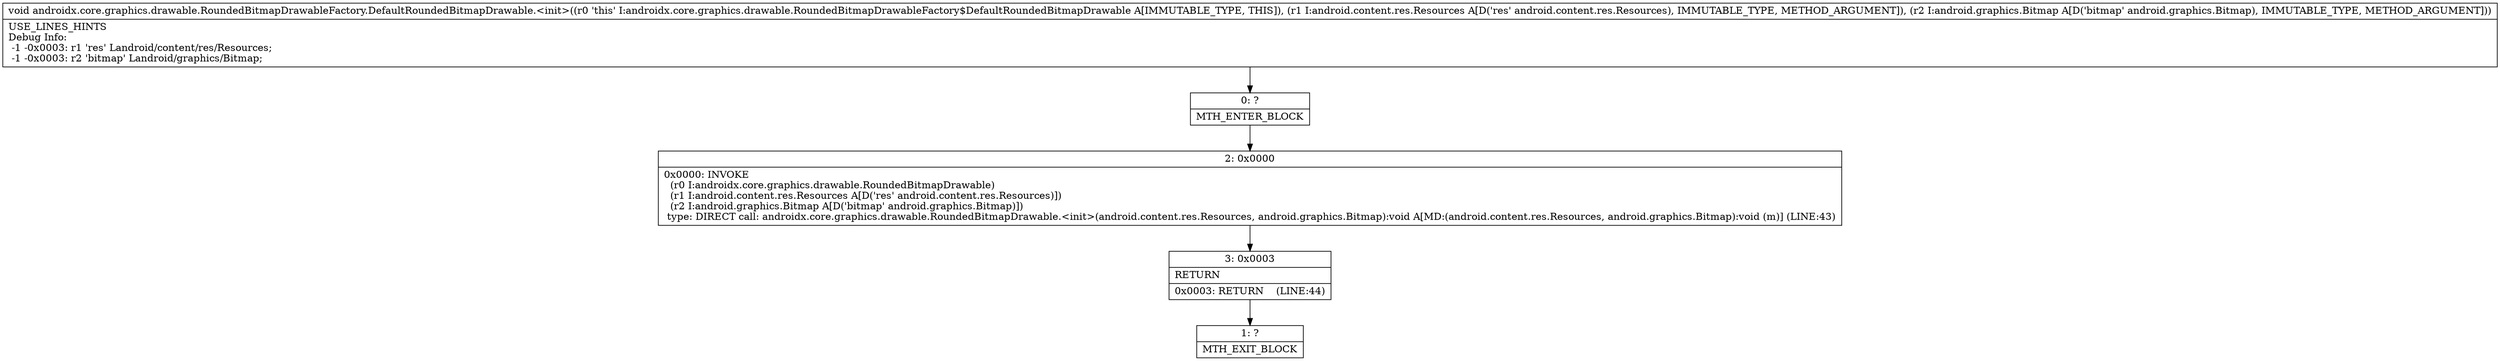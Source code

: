 digraph "CFG forandroidx.core.graphics.drawable.RoundedBitmapDrawableFactory.DefaultRoundedBitmapDrawable.\<init\>(Landroid\/content\/res\/Resources;Landroid\/graphics\/Bitmap;)V" {
Node_0 [shape=record,label="{0\:\ ?|MTH_ENTER_BLOCK\l}"];
Node_2 [shape=record,label="{2\:\ 0x0000|0x0000: INVOKE  \l  (r0 I:androidx.core.graphics.drawable.RoundedBitmapDrawable)\l  (r1 I:android.content.res.Resources A[D('res' android.content.res.Resources)])\l  (r2 I:android.graphics.Bitmap A[D('bitmap' android.graphics.Bitmap)])\l type: DIRECT call: androidx.core.graphics.drawable.RoundedBitmapDrawable.\<init\>(android.content.res.Resources, android.graphics.Bitmap):void A[MD:(android.content.res.Resources, android.graphics.Bitmap):void (m)] (LINE:43)\l}"];
Node_3 [shape=record,label="{3\:\ 0x0003|RETURN\l|0x0003: RETURN    (LINE:44)\l}"];
Node_1 [shape=record,label="{1\:\ ?|MTH_EXIT_BLOCK\l}"];
MethodNode[shape=record,label="{void androidx.core.graphics.drawable.RoundedBitmapDrawableFactory.DefaultRoundedBitmapDrawable.\<init\>((r0 'this' I:androidx.core.graphics.drawable.RoundedBitmapDrawableFactory$DefaultRoundedBitmapDrawable A[IMMUTABLE_TYPE, THIS]), (r1 I:android.content.res.Resources A[D('res' android.content.res.Resources), IMMUTABLE_TYPE, METHOD_ARGUMENT]), (r2 I:android.graphics.Bitmap A[D('bitmap' android.graphics.Bitmap), IMMUTABLE_TYPE, METHOD_ARGUMENT]))  | USE_LINES_HINTS\lDebug Info:\l  \-1 \-0x0003: r1 'res' Landroid\/content\/res\/Resources;\l  \-1 \-0x0003: r2 'bitmap' Landroid\/graphics\/Bitmap;\l}"];
MethodNode -> Node_0;Node_0 -> Node_2;
Node_2 -> Node_3;
Node_3 -> Node_1;
}

